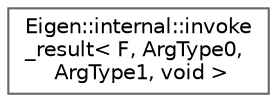 digraph "Graphical Class Hierarchy"
{
 // LATEX_PDF_SIZE
  bgcolor="transparent";
  edge [fontname=Helvetica,fontsize=10,labelfontname=Helvetica,labelfontsize=10];
  node [fontname=Helvetica,fontsize=10,shape=box,height=0.2,width=0.4];
  rankdir="LR";
  Node0 [id="Node000000",label="Eigen::internal::invoke\l_result\< F, ArgType0,\l ArgType1, void \>",height=0.2,width=0.4,color="grey40", fillcolor="white", style="filled",URL="$structEigen_1_1internal_1_1invoke__result_3_01F_00_01ArgType0_00_01ArgType1_00_01void_01_4.html",tooltip=" "];
}
